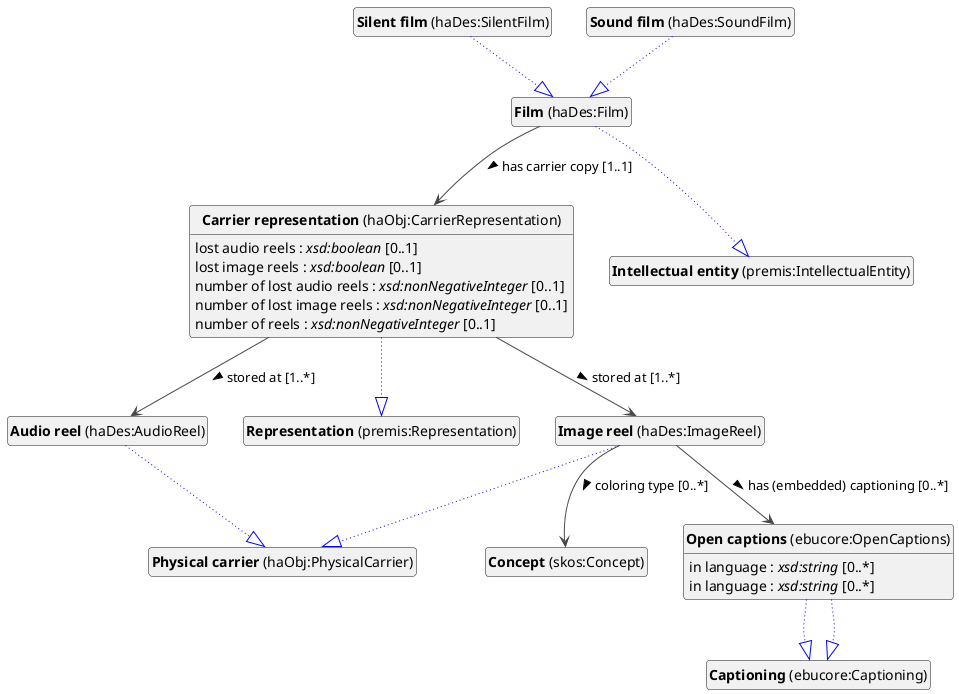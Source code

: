 @startuml
!theme vibrant
skinparam classFontSize 14
!define LIGHTORANGE
skinparam componentStyle uml2
skinparam wrapMessageWidth 1000
skinparam wrapWidth 1000
' skinparam ArrowColor #Maroon
' Remove shadows
skinparam shadowing false
'skinparam linetype polyline
skinparam ArrowMessageAlignment left
top to bottom direction


class "<b>Audio reel</b> (haDes:AudioReel)" as haDes_AudioReel [[#haDes%3AAudioReel]]
class "<b>Physical carrier</b> (haObj:PhysicalCarrier)" as haObj_PhysicalCarrier [[#haObj%3APhysicalCarrier]]
class "<b>Carrier representation</b> (haObj:CarrierRepresentation)" as haObj_CarrierRepresentation [[../../audiovisual/en#haObj%3ACarrierRepresentation]]
class "<b>Representation</b> (premis:Representation)" as premis_Representation [[#premis%3ARepresentation]]
class "<b>Concept</b> (skos:Concept)" as skos_Concept [[../../terms/en#skos%3AConcept]]
class "<b>Film</b> (haDes:Film)" as haDes_Film [[#haDes%3AFilm]]
class "<b>Intellectual entity</b> (premis:IntellectualEntity)" as premis_IntellectualEntity [[#premis%3AIntellectualEntity]]
class "<b>Image reel</b> (haDes:ImageReel)" as haDes_ImageReel [[#haDes%3AImageReel]]
class "<b>Physical carrier</b> (haObj:PhysicalCarrier)" as haObj_PhysicalCarrier [[#haObj%3APhysicalCarrier]]
class "<b>Open captions</b> (ebucore:OpenCaptions)" as ebucore_OpenCaptions [[#ebucore%3AOpenCaptions]]
class "<b>Captioning</b> (ebucore:Captioning)" as ebucore_Captioning [[#ebucore%3ACaptioning]]
class "<b>Open captions</b> (ebucore:OpenCaptions)" as ebucore_OpenCaptions [[#ebucore%3AOpenCaptions]]
class "<b>Captioning</b> (ebucore:Captioning)" as ebucore_Captioning [[#ebucore%3ACaptioning]]
class "<b>Silent film</b> (haDes:SilentFilm)" as haDes_SilentFilm [[#haDes%3ASilentFilm]]
class "<b>Film</b> (haDes:Film)" as haDes_Film [[#haDes%3AFilm]]
class "<b>Sound film</b> (haDes:SoundFilm)" as haDes_SoundFilm [[#haDes%3ASoundFilm]]
class "<b>Film</b> (haDes:Film)" as haDes_Film [[#haDes%3AFilm]]

haDes_AudioReel --|> haObj_PhysicalCarrier #blue;line.dotted;text:blue


haObj_CarrierRepresentation --|> premis_Representation #blue;line.dotted;text:blue

haObj_CarrierRepresentation : lost audio reels : <i>xsd:boolean</i> [0..1]
haObj_CarrierRepresentation : lost image reels : <i>xsd:boolean</i> [0..1]
haObj_CarrierRepresentation : number of lost audio reels : <i>xsd:nonNegativeInteger</i> [0..1]
haObj_CarrierRepresentation : number of lost image reels : <i>xsd:nonNegativeInteger</i> [0..1]
haObj_CarrierRepresentation : number of reels : <i>xsd:nonNegativeInteger</i> [0..1]
haObj_CarrierRepresentation --> haDes_AudioReel :stored at [1..*]  > 
haObj_CarrierRepresentation --> haDes_ImageReel :stored at [1..*]  > 





haDes_Film --|> premis_IntellectualEntity #blue;line.dotted;text:blue

haDes_Film --> haObj_CarrierRepresentation :has carrier copy [1..1]  > 

haDes_ImageReel --|> haObj_PhysicalCarrier #blue;line.dotted;text:blue

haDes_ImageReel --> ebucore_OpenCaptions :has (embedded) captioning [0..*]  > 
haDes_ImageReel --> skos_Concept :coloring type [0..*]  > 

ebucore_OpenCaptions --|> ebucore_Captioning #blue;line.dotted;text:blue

ebucore_OpenCaptions : in language : <i>xsd:string</i> [0..*]


ebucore_OpenCaptions --|> ebucore_Captioning #blue;line.dotted;text:blue

ebucore_OpenCaptions : in language : <i>xsd:string</i> [0..*]


haDes_SilentFilm --|> haDes_Film #blue;line.dotted;text:blue


haDes_SoundFilm --|> haDes_Film #blue;line.dotted;text:blue



hide circle
hide methods
hide empty members
@enduml


